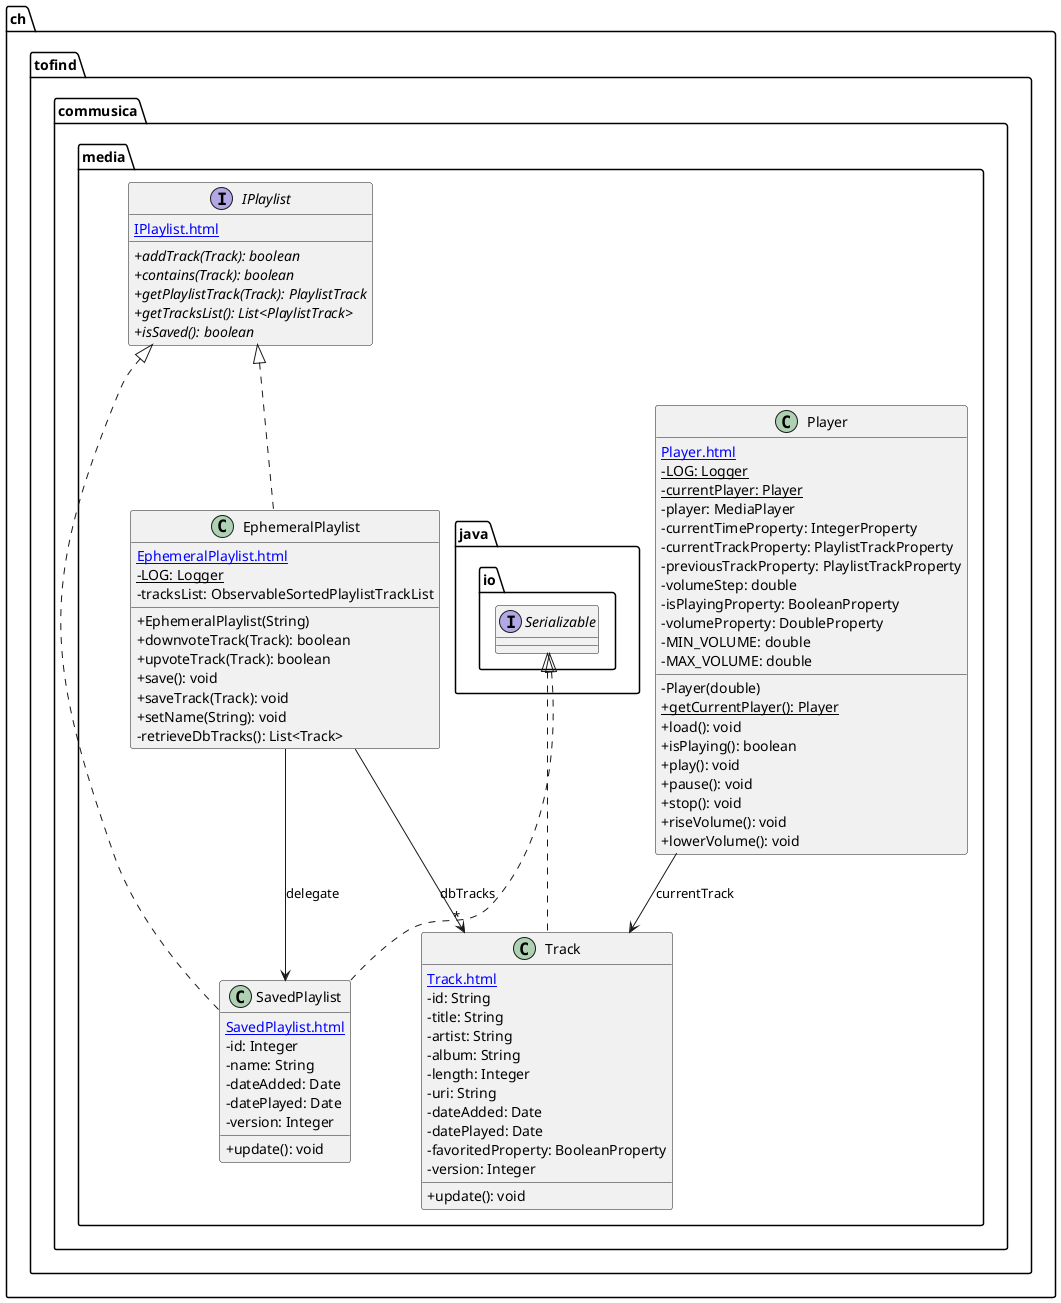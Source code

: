 @startuml

    skinparam classAttributeIconSize 0

    namespace ch.tofind.commusica.media {

        interface IPlaylist {
            [[IPlaylist.html]]
            {abstract} +addTrack(Track): boolean
            {abstract} +contains(Track): boolean
            {abstract} +getPlaylistTrack(Track): PlaylistTrack
            {abstract} +getTracksList(): List<PlaylistTrack>
            {abstract} +isSaved(): boolean
        }

        class SavedPlaylist {
            [[SavedPlaylist.html]]
            -id: Integer
            -name: String
            -dateAdded: Date
            -datePlayed: Date
            -version: Integer
            +update(): void
        }

        class EphemeralPlaylist {
            [[EphemeralPlaylist.html]]
            {static} -LOG: Logger
            -tracksList: ObservableSortedPlaylistTrackList
            +EphemeralPlaylist(String)
            +downvoteTrack(Track): boolean
            +upvoteTrack(Track): boolean
            +save(): void
            +saveTrack(Track): void
            +setName(String): void
            -retrieveDbTracks(): List<Track>
        }

        class Track {
            [[Track.html]]
            -id: String
            -title: String
            -artist: String
            -album: String
            -length: Integer
            -uri: String
            -dateAdded: Date
            -datePlayed: Date
            -favoritedProperty: BooleanProperty
            -version: Integer
            +update(): void
        }

        class Player {
            [[Player.html]]
            {static} -LOG: Logger
            {static} -currentPlayer: Player
            -player: MediaPlayer
            -currentTimeProperty: IntegerProperty
            -currentTrackProperty: PlaylistTrackProperty
            -previousTrackProperty: PlaylistTrackProperty
            -volumeStep: double
            -isPlayingProperty: BooleanProperty
            -volumeProperty: DoubleProperty
            -MIN_VOLUME: double
            -MAX_VOLUME: double
            -Player(double)
            {static} +getCurrentPlayer(): Player
            +load(): void
            +isPlaying(): boolean
            +play(): void
            +pause(): void
            +stop(): void
            +riseVolume(): void
            +lowerVolume(): void
        }

        interface java.io.Serializable
        java.io.Serializable <|.. SavedPlaylist

        IPlaylist <|.. SavedPlaylist

        IPlaylist <|.. EphemeralPlaylist

        java.io.Serializable <|.. Track

        EphemeralPlaylist --> "*" Track: dbTracks

        EphemeralPlaylist --> SavedPlaylist: delegate

        Player --> Track: currentTrack

    }

@enduml
